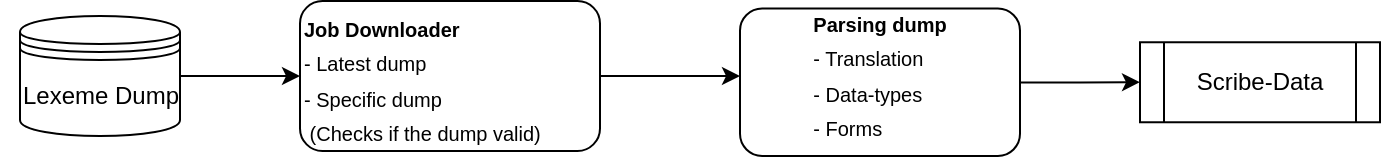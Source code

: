 <mxfile version="24.9.0">
  <diagram name="Page-1" id="E2fXl7Ch1rNL0eTTNMpg">
    <mxGraphModel dx="1382" dy="786" grid="1" gridSize="10" guides="1" tooltips="1" connect="1" arrows="1" fold="1" page="1" pageScale="1" pageWidth="850" pageHeight="1100" math="0" shadow="0">
      <root>
        <mxCell id="0" />
        <mxCell id="1" parent="0" />
        <mxCell id="IeOUgPAoGRNijfKwELKn-1" value="" style="shape=datastore;whiteSpace=wrap;html=1;" vertex="1" parent="1">
          <mxGeometry x="20" y="150" width="80" height="60" as="geometry" />
        </mxCell>
        <mxCell id="IeOUgPAoGRNijfKwELKn-2" value="Scribe-Data" style="shape=process;whiteSpace=wrap;html=1;backgroundOutline=1;" vertex="1" parent="1">
          <mxGeometry x="580" y="163.13" width="120" height="40" as="geometry" />
        </mxCell>
        <mxCell id="IeOUgPAoGRNijfKwELKn-3" value="Lexeme Dump" style="text;html=1;align=center;verticalAlign=middle;resizable=0;points=[];autosize=1;strokeColor=none;fillColor=none;" vertex="1" parent="1">
          <mxGeometry x="10" y="175" width="100" height="30" as="geometry" />
        </mxCell>
        <mxCell id="IeOUgPAoGRNijfKwELKn-4" value="" style="endArrow=classic;html=1;rounded=0;" edge="1" parent="1">
          <mxGeometry width="50" height="50" relative="1" as="geometry">
            <mxPoint x="100" y="180" as="sourcePoint" />
            <mxPoint x="160" y="180" as="targetPoint" />
          </mxGeometry>
        </mxCell>
        <mxCell id="IeOUgPAoGRNijfKwELKn-5" value="&lt;b&gt;&lt;sub&gt;Job Downloader&lt;/sub&gt;&lt;/b&gt;&lt;div&gt;&lt;sub&gt;&lt;span style=&quot;text-align: center; text-wrap-mode: nowrap;&quot;&gt;- Latest dump&lt;/span&gt;&lt;br&gt;&lt;/sub&gt;&lt;div&gt;&lt;span style=&quot;text-wrap-mode: nowrap;&quot;&gt;&lt;sub&gt;- Specific dump&lt;/sub&gt;&lt;/span&gt;&lt;div style=&quot;text-wrap-mode: nowrap;&quot;&gt;&lt;sub&gt;&amp;nbsp;(Checks if the dump valid)&lt;/sub&gt;&lt;/div&gt;&lt;/div&gt;&lt;/div&gt;" style="rounded=1;whiteSpace=wrap;html=1;rotation=0;align=left;" vertex="1" parent="1">
          <mxGeometry x="160" y="142.5" width="150" height="75" as="geometry" />
        </mxCell>
        <mxCell id="IeOUgPAoGRNijfKwELKn-23" style="edgeStyle=orthogonalEdgeStyle;rounded=0;orthogonalLoop=1;jettySize=auto;html=1;" edge="1" parent="1" source="IeOUgPAoGRNijfKwELKn-15" target="IeOUgPAoGRNijfKwELKn-2">
          <mxGeometry relative="1" as="geometry" />
        </mxCell>
        <mxCell id="IeOUgPAoGRNijfKwELKn-15" value="&lt;div style=&quot;text-align: justify;&quot;&gt;&lt;span style=&quot;background-color: initial;&quot;&gt;&lt;b&gt;&lt;sup&gt;Parsing dump&lt;/sup&gt;&lt;/b&gt;&lt;/span&gt;&lt;/div&gt;&lt;div style=&quot;text-align: justify;&quot;&gt;&lt;sup&gt;- Translation&lt;/sup&gt;&lt;/div&gt;&lt;div style=&quot;text-align: justify;&quot;&gt;&lt;sup&gt;- Data-types&lt;/sup&gt;&lt;/div&gt;&lt;div style=&quot;text-align: justify;&quot;&gt;&lt;sup&gt;- Forms&lt;/sup&gt;&lt;/div&gt;" style="rounded=1;whiteSpace=wrap;html=1;" vertex="1" parent="1">
          <mxGeometry x="380" y="146.25" width="140" height="73.75" as="geometry" />
        </mxCell>
        <mxCell id="IeOUgPAoGRNijfKwELKn-18" style="edgeStyle=orthogonalEdgeStyle;rounded=0;orthogonalLoop=1;jettySize=auto;html=1;" edge="1" parent="1">
          <mxGeometry relative="1" as="geometry">
            <mxPoint x="380" y="180" as="targetPoint" />
            <mxPoint x="310" y="180" as="sourcePoint" />
          </mxGeometry>
        </mxCell>
      </root>
    </mxGraphModel>
  </diagram>
</mxfile>

